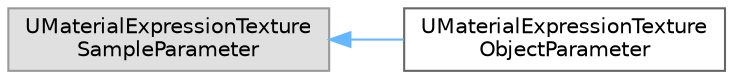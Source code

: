 digraph "Graphical Class Hierarchy"
{
 // INTERACTIVE_SVG=YES
 // LATEX_PDF_SIZE
  bgcolor="transparent";
  edge [fontname=Helvetica,fontsize=10,labelfontname=Helvetica,labelfontsize=10];
  node [fontname=Helvetica,fontsize=10,shape=box,height=0.2,width=0.4];
  rankdir="LR";
  Node0 [id="Node000000",label="UMaterialExpressionTexture\lSampleParameter",height=0.2,width=0.4,color="grey60", fillcolor="#E0E0E0", style="filled",tooltip=" "];
  Node0 -> Node1 [id="edge9812_Node000000_Node000001",dir="back",color="steelblue1",style="solid",tooltip=" "];
  Node1 [id="Node000001",label="UMaterialExpressionTexture\lObjectParameter",height=0.2,width=0.4,color="grey40", fillcolor="white", style="filled",URL="$d6/d51/classUMaterialExpressionTextureObjectParameter.html",tooltip=" "];
}

